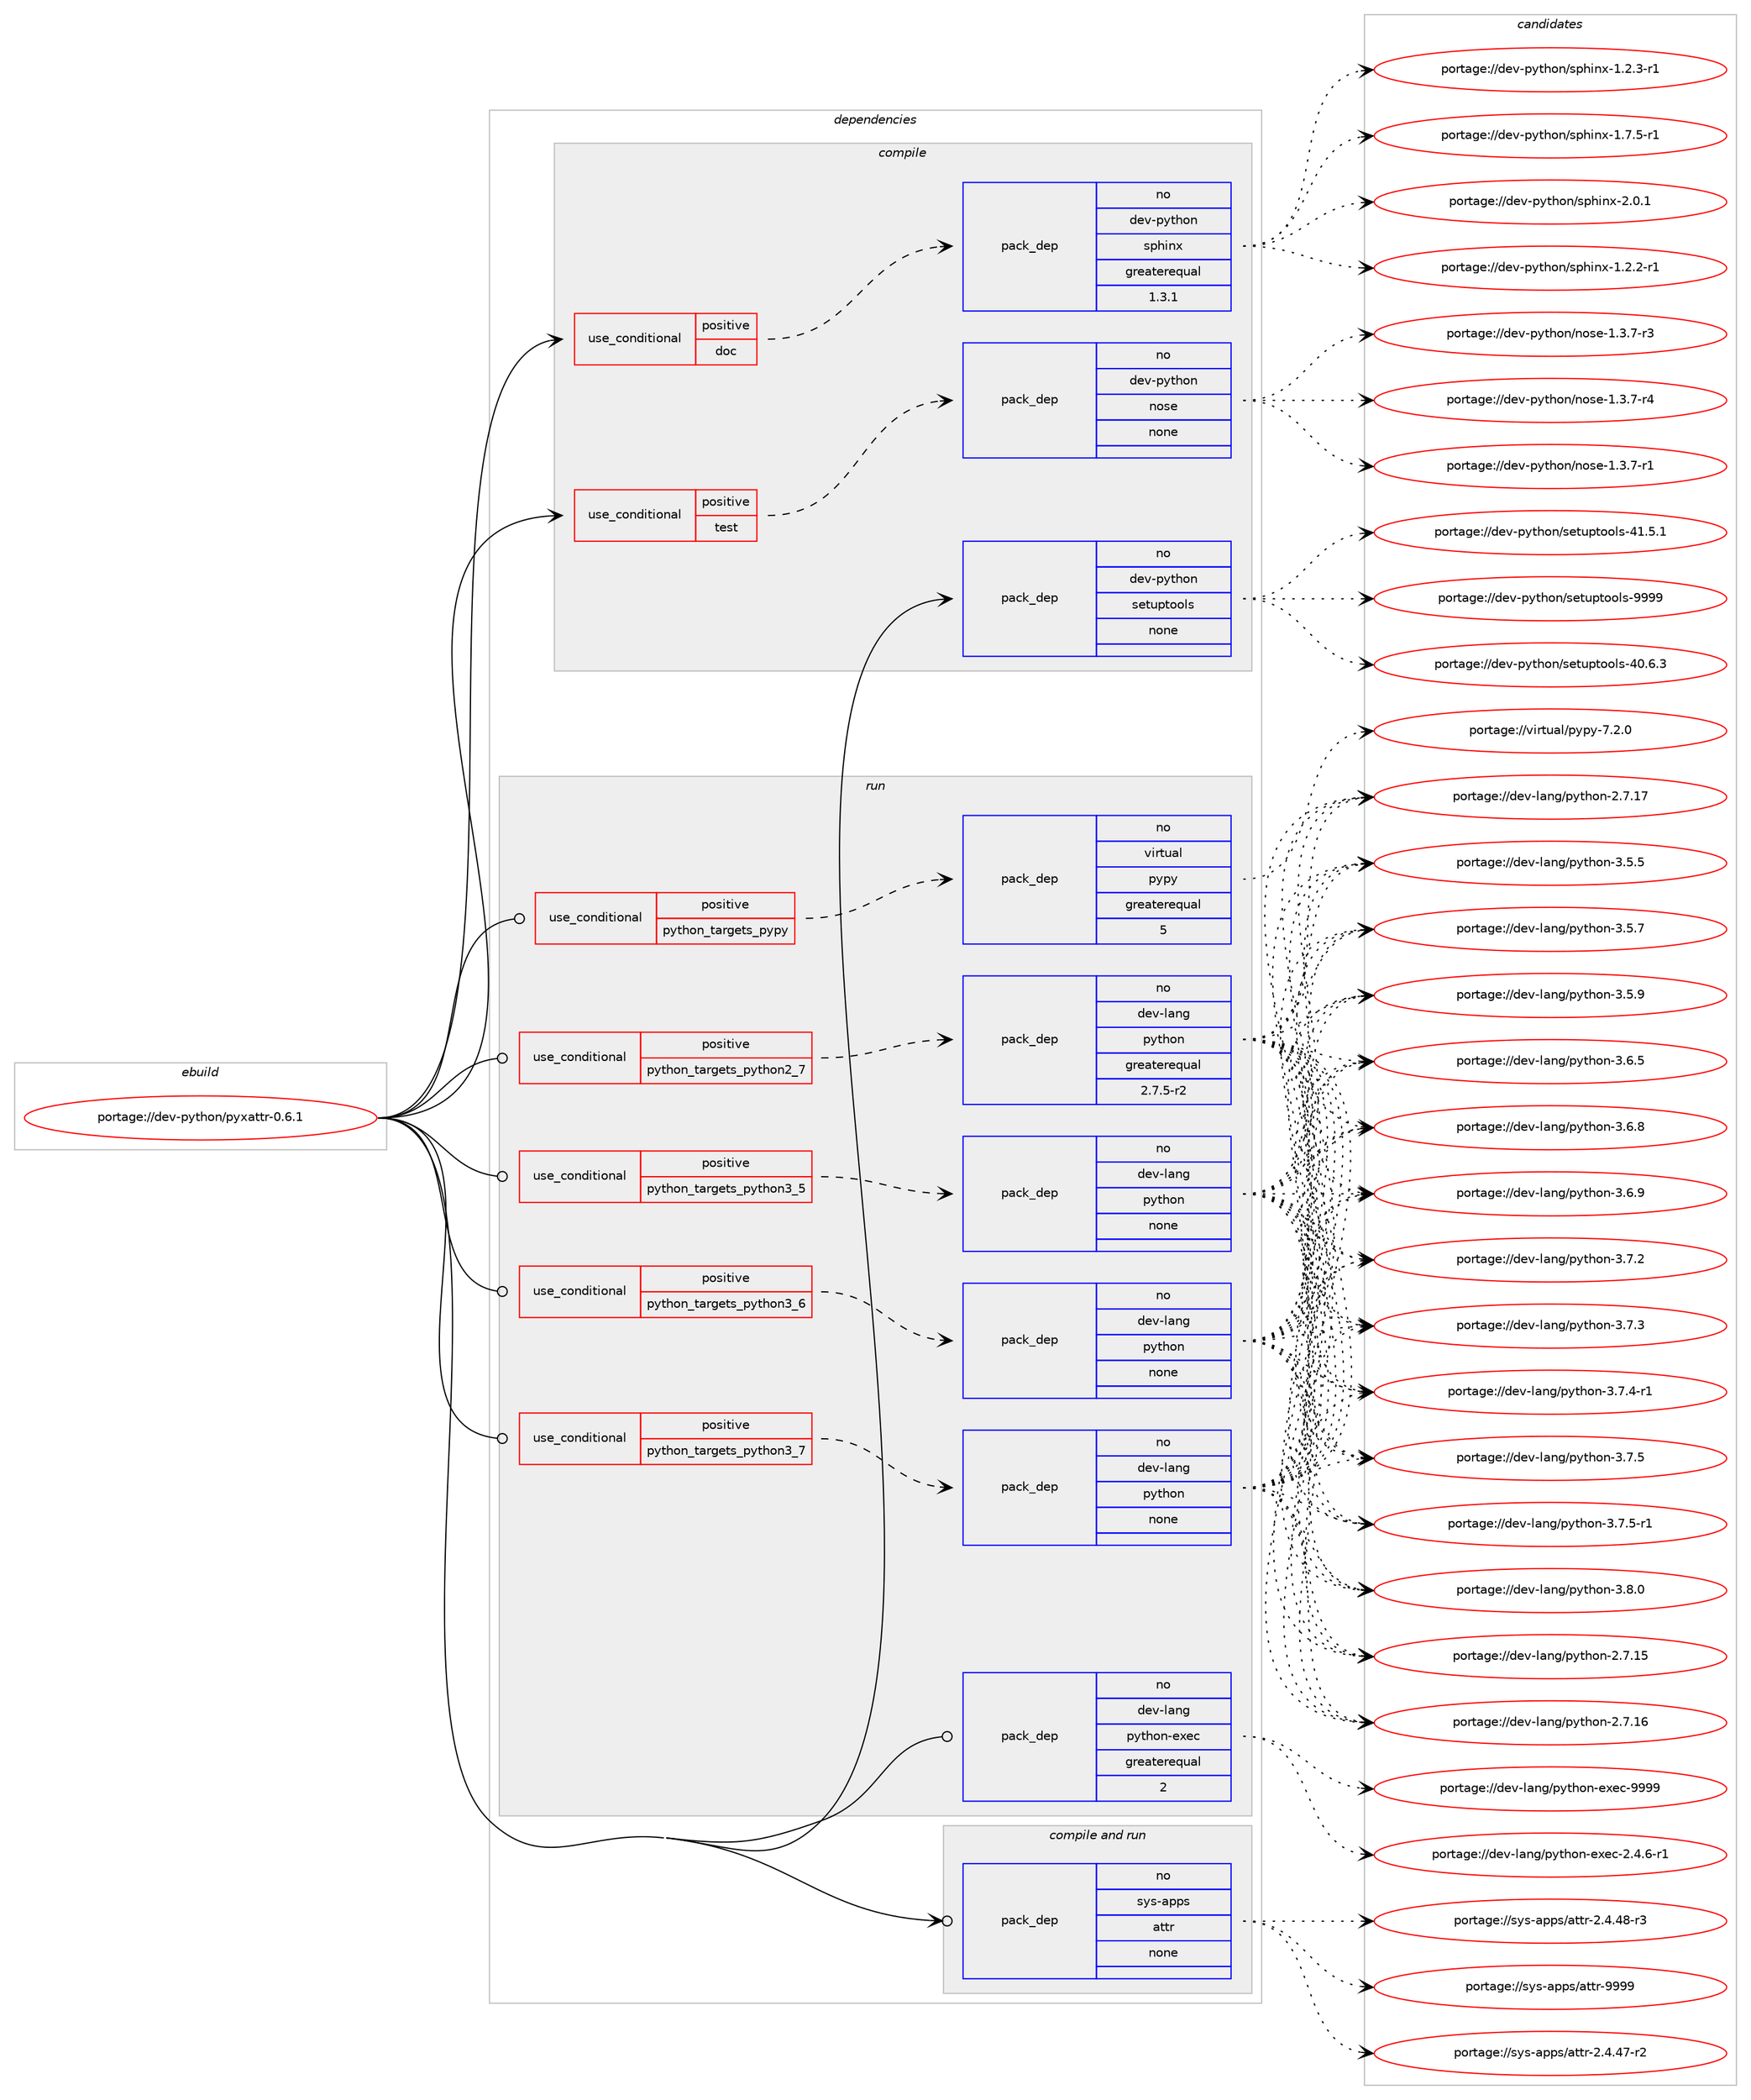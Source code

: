 digraph prolog {

# *************
# Graph options
# *************

newrank=true;
concentrate=true;
compound=true;
graph [rankdir=LR,fontname=Helvetica,fontsize=10,ranksep=1.5];#, ranksep=2.5, nodesep=0.2];
edge  [arrowhead=vee];
node  [fontname=Helvetica,fontsize=10];

# **********
# The ebuild
# **********

subgraph cluster_leftcol {
color=gray;
rank=same;
label=<<i>ebuild</i>>;
id [label="portage://dev-python/pyxattr-0.6.1", color=red, width=4, href="../dev-python/pyxattr-0.6.1.svg"];
}

# ****************
# The dependencies
# ****************

subgraph cluster_midcol {
color=gray;
label=<<i>dependencies</i>>;
subgraph cluster_compile {
fillcolor="#eeeeee";
style=filled;
label=<<i>compile</i>>;
subgraph cond37506 {
dependency168953 [label=<<TABLE BORDER="0" CELLBORDER="1" CELLSPACING="0" CELLPADDING="4"><TR><TD ROWSPAN="3" CELLPADDING="10">use_conditional</TD></TR><TR><TD>positive</TD></TR><TR><TD>doc</TD></TR></TABLE>>, shape=none, color=red];
subgraph pack128047 {
dependency168954 [label=<<TABLE BORDER="0" CELLBORDER="1" CELLSPACING="0" CELLPADDING="4" WIDTH="220"><TR><TD ROWSPAN="6" CELLPADDING="30">pack_dep</TD></TR><TR><TD WIDTH="110">no</TD></TR><TR><TD>dev-python</TD></TR><TR><TD>sphinx</TD></TR><TR><TD>greaterequal</TD></TR><TR><TD>1.3.1</TD></TR></TABLE>>, shape=none, color=blue];
}
dependency168953:e -> dependency168954:w [weight=20,style="dashed",arrowhead="vee"];
}
id:e -> dependency168953:w [weight=20,style="solid",arrowhead="vee"];
subgraph cond37507 {
dependency168955 [label=<<TABLE BORDER="0" CELLBORDER="1" CELLSPACING="0" CELLPADDING="4"><TR><TD ROWSPAN="3" CELLPADDING="10">use_conditional</TD></TR><TR><TD>positive</TD></TR><TR><TD>test</TD></TR></TABLE>>, shape=none, color=red];
subgraph pack128048 {
dependency168956 [label=<<TABLE BORDER="0" CELLBORDER="1" CELLSPACING="0" CELLPADDING="4" WIDTH="220"><TR><TD ROWSPAN="6" CELLPADDING="30">pack_dep</TD></TR><TR><TD WIDTH="110">no</TD></TR><TR><TD>dev-python</TD></TR><TR><TD>nose</TD></TR><TR><TD>none</TD></TR><TR><TD></TD></TR></TABLE>>, shape=none, color=blue];
}
dependency168955:e -> dependency168956:w [weight=20,style="dashed",arrowhead="vee"];
}
id:e -> dependency168955:w [weight=20,style="solid",arrowhead="vee"];
subgraph pack128049 {
dependency168957 [label=<<TABLE BORDER="0" CELLBORDER="1" CELLSPACING="0" CELLPADDING="4" WIDTH="220"><TR><TD ROWSPAN="6" CELLPADDING="30">pack_dep</TD></TR><TR><TD WIDTH="110">no</TD></TR><TR><TD>dev-python</TD></TR><TR><TD>setuptools</TD></TR><TR><TD>none</TD></TR><TR><TD></TD></TR></TABLE>>, shape=none, color=blue];
}
id:e -> dependency168957:w [weight=20,style="solid",arrowhead="vee"];
}
subgraph cluster_compileandrun {
fillcolor="#eeeeee";
style=filled;
label=<<i>compile and run</i>>;
subgraph pack128050 {
dependency168958 [label=<<TABLE BORDER="0" CELLBORDER="1" CELLSPACING="0" CELLPADDING="4" WIDTH="220"><TR><TD ROWSPAN="6" CELLPADDING="30">pack_dep</TD></TR><TR><TD WIDTH="110">no</TD></TR><TR><TD>sys-apps</TD></TR><TR><TD>attr</TD></TR><TR><TD>none</TD></TR><TR><TD></TD></TR></TABLE>>, shape=none, color=blue];
}
id:e -> dependency168958:w [weight=20,style="solid",arrowhead="odotvee"];
}
subgraph cluster_run {
fillcolor="#eeeeee";
style=filled;
label=<<i>run</i>>;
subgraph cond37508 {
dependency168959 [label=<<TABLE BORDER="0" CELLBORDER="1" CELLSPACING="0" CELLPADDING="4"><TR><TD ROWSPAN="3" CELLPADDING="10">use_conditional</TD></TR><TR><TD>positive</TD></TR><TR><TD>python_targets_pypy</TD></TR></TABLE>>, shape=none, color=red];
subgraph pack128051 {
dependency168960 [label=<<TABLE BORDER="0" CELLBORDER="1" CELLSPACING="0" CELLPADDING="4" WIDTH="220"><TR><TD ROWSPAN="6" CELLPADDING="30">pack_dep</TD></TR><TR><TD WIDTH="110">no</TD></TR><TR><TD>virtual</TD></TR><TR><TD>pypy</TD></TR><TR><TD>greaterequal</TD></TR><TR><TD>5</TD></TR></TABLE>>, shape=none, color=blue];
}
dependency168959:e -> dependency168960:w [weight=20,style="dashed",arrowhead="vee"];
}
id:e -> dependency168959:w [weight=20,style="solid",arrowhead="odot"];
subgraph cond37509 {
dependency168961 [label=<<TABLE BORDER="0" CELLBORDER="1" CELLSPACING="0" CELLPADDING="4"><TR><TD ROWSPAN="3" CELLPADDING="10">use_conditional</TD></TR><TR><TD>positive</TD></TR><TR><TD>python_targets_python2_7</TD></TR></TABLE>>, shape=none, color=red];
subgraph pack128052 {
dependency168962 [label=<<TABLE BORDER="0" CELLBORDER="1" CELLSPACING="0" CELLPADDING="4" WIDTH="220"><TR><TD ROWSPAN="6" CELLPADDING="30">pack_dep</TD></TR><TR><TD WIDTH="110">no</TD></TR><TR><TD>dev-lang</TD></TR><TR><TD>python</TD></TR><TR><TD>greaterequal</TD></TR><TR><TD>2.7.5-r2</TD></TR></TABLE>>, shape=none, color=blue];
}
dependency168961:e -> dependency168962:w [weight=20,style="dashed",arrowhead="vee"];
}
id:e -> dependency168961:w [weight=20,style="solid",arrowhead="odot"];
subgraph cond37510 {
dependency168963 [label=<<TABLE BORDER="0" CELLBORDER="1" CELLSPACING="0" CELLPADDING="4"><TR><TD ROWSPAN="3" CELLPADDING="10">use_conditional</TD></TR><TR><TD>positive</TD></TR><TR><TD>python_targets_python3_5</TD></TR></TABLE>>, shape=none, color=red];
subgraph pack128053 {
dependency168964 [label=<<TABLE BORDER="0" CELLBORDER="1" CELLSPACING="0" CELLPADDING="4" WIDTH="220"><TR><TD ROWSPAN="6" CELLPADDING="30">pack_dep</TD></TR><TR><TD WIDTH="110">no</TD></TR><TR><TD>dev-lang</TD></TR><TR><TD>python</TD></TR><TR><TD>none</TD></TR><TR><TD></TD></TR></TABLE>>, shape=none, color=blue];
}
dependency168963:e -> dependency168964:w [weight=20,style="dashed",arrowhead="vee"];
}
id:e -> dependency168963:w [weight=20,style="solid",arrowhead="odot"];
subgraph cond37511 {
dependency168965 [label=<<TABLE BORDER="0" CELLBORDER="1" CELLSPACING="0" CELLPADDING="4"><TR><TD ROWSPAN="3" CELLPADDING="10">use_conditional</TD></TR><TR><TD>positive</TD></TR><TR><TD>python_targets_python3_6</TD></TR></TABLE>>, shape=none, color=red];
subgraph pack128054 {
dependency168966 [label=<<TABLE BORDER="0" CELLBORDER="1" CELLSPACING="0" CELLPADDING="4" WIDTH="220"><TR><TD ROWSPAN="6" CELLPADDING="30">pack_dep</TD></TR><TR><TD WIDTH="110">no</TD></TR><TR><TD>dev-lang</TD></TR><TR><TD>python</TD></TR><TR><TD>none</TD></TR><TR><TD></TD></TR></TABLE>>, shape=none, color=blue];
}
dependency168965:e -> dependency168966:w [weight=20,style="dashed",arrowhead="vee"];
}
id:e -> dependency168965:w [weight=20,style="solid",arrowhead="odot"];
subgraph cond37512 {
dependency168967 [label=<<TABLE BORDER="0" CELLBORDER="1" CELLSPACING="0" CELLPADDING="4"><TR><TD ROWSPAN="3" CELLPADDING="10">use_conditional</TD></TR><TR><TD>positive</TD></TR><TR><TD>python_targets_python3_7</TD></TR></TABLE>>, shape=none, color=red];
subgraph pack128055 {
dependency168968 [label=<<TABLE BORDER="0" CELLBORDER="1" CELLSPACING="0" CELLPADDING="4" WIDTH="220"><TR><TD ROWSPAN="6" CELLPADDING="30">pack_dep</TD></TR><TR><TD WIDTH="110">no</TD></TR><TR><TD>dev-lang</TD></TR><TR><TD>python</TD></TR><TR><TD>none</TD></TR><TR><TD></TD></TR></TABLE>>, shape=none, color=blue];
}
dependency168967:e -> dependency168968:w [weight=20,style="dashed",arrowhead="vee"];
}
id:e -> dependency168967:w [weight=20,style="solid",arrowhead="odot"];
subgraph pack128056 {
dependency168969 [label=<<TABLE BORDER="0" CELLBORDER="1" CELLSPACING="0" CELLPADDING="4" WIDTH="220"><TR><TD ROWSPAN="6" CELLPADDING="30">pack_dep</TD></TR><TR><TD WIDTH="110">no</TD></TR><TR><TD>dev-lang</TD></TR><TR><TD>python-exec</TD></TR><TR><TD>greaterequal</TD></TR><TR><TD>2</TD></TR></TABLE>>, shape=none, color=blue];
}
id:e -> dependency168969:w [weight=20,style="solid",arrowhead="odot"];
}
}

# **************
# The candidates
# **************

subgraph cluster_choices {
rank=same;
color=gray;
label=<<i>candidates</i>>;

subgraph choice128047 {
color=black;
nodesep=1;
choiceportage10010111845112121116104111110471151121041051101204549465046504511449 [label="portage://dev-python/sphinx-1.2.2-r1", color=red, width=4,href="../dev-python/sphinx-1.2.2-r1.svg"];
choiceportage10010111845112121116104111110471151121041051101204549465046514511449 [label="portage://dev-python/sphinx-1.2.3-r1", color=red, width=4,href="../dev-python/sphinx-1.2.3-r1.svg"];
choiceportage10010111845112121116104111110471151121041051101204549465546534511449 [label="portage://dev-python/sphinx-1.7.5-r1", color=red, width=4,href="../dev-python/sphinx-1.7.5-r1.svg"];
choiceportage1001011184511212111610411111047115112104105110120455046484649 [label="portage://dev-python/sphinx-2.0.1", color=red, width=4,href="../dev-python/sphinx-2.0.1.svg"];
dependency168954:e -> choiceportage10010111845112121116104111110471151121041051101204549465046504511449:w [style=dotted,weight="100"];
dependency168954:e -> choiceportage10010111845112121116104111110471151121041051101204549465046514511449:w [style=dotted,weight="100"];
dependency168954:e -> choiceportage10010111845112121116104111110471151121041051101204549465546534511449:w [style=dotted,weight="100"];
dependency168954:e -> choiceportage1001011184511212111610411111047115112104105110120455046484649:w [style=dotted,weight="100"];
}
subgraph choice128048 {
color=black;
nodesep=1;
choiceportage10010111845112121116104111110471101111151014549465146554511449 [label="portage://dev-python/nose-1.3.7-r1", color=red, width=4,href="../dev-python/nose-1.3.7-r1.svg"];
choiceportage10010111845112121116104111110471101111151014549465146554511451 [label="portage://dev-python/nose-1.3.7-r3", color=red, width=4,href="../dev-python/nose-1.3.7-r3.svg"];
choiceportage10010111845112121116104111110471101111151014549465146554511452 [label="portage://dev-python/nose-1.3.7-r4", color=red, width=4,href="../dev-python/nose-1.3.7-r4.svg"];
dependency168956:e -> choiceportage10010111845112121116104111110471101111151014549465146554511449:w [style=dotted,weight="100"];
dependency168956:e -> choiceportage10010111845112121116104111110471101111151014549465146554511451:w [style=dotted,weight="100"];
dependency168956:e -> choiceportage10010111845112121116104111110471101111151014549465146554511452:w [style=dotted,weight="100"];
}
subgraph choice128049 {
color=black;
nodesep=1;
choiceportage100101118451121211161041111104711510111611711211611111110811545524846544651 [label="portage://dev-python/setuptools-40.6.3", color=red, width=4,href="../dev-python/setuptools-40.6.3.svg"];
choiceportage100101118451121211161041111104711510111611711211611111110811545524946534649 [label="portage://dev-python/setuptools-41.5.1", color=red, width=4,href="../dev-python/setuptools-41.5.1.svg"];
choiceportage10010111845112121116104111110471151011161171121161111111081154557575757 [label="portage://dev-python/setuptools-9999", color=red, width=4,href="../dev-python/setuptools-9999.svg"];
dependency168957:e -> choiceportage100101118451121211161041111104711510111611711211611111110811545524846544651:w [style=dotted,weight="100"];
dependency168957:e -> choiceportage100101118451121211161041111104711510111611711211611111110811545524946534649:w [style=dotted,weight="100"];
dependency168957:e -> choiceportage10010111845112121116104111110471151011161171121161111111081154557575757:w [style=dotted,weight="100"];
}
subgraph choice128050 {
color=black;
nodesep=1;
choiceportage11512111545971121121154797116116114455046524652554511450 [label="portage://sys-apps/attr-2.4.47-r2", color=red, width=4,href="../sys-apps/attr-2.4.47-r2.svg"];
choiceportage11512111545971121121154797116116114455046524652564511451 [label="portage://sys-apps/attr-2.4.48-r3", color=red, width=4,href="../sys-apps/attr-2.4.48-r3.svg"];
choiceportage115121115459711211211547971161161144557575757 [label="portage://sys-apps/attr-9999", color=red, width=4,href="../sys-apps/attr-9999.svg"];
dependency168958:e -> choiceportage11512111545971121121154797116116114455046524652554511450:w [style=dotted,weight="100"];
dependency168958:e -> choiceportage11512111545971121121154797116116114455046524652564511451:w [style=dotted,weight="100"];
dependency168958:e -> choiceportage115121115459711211211547971161161144557575757:w [style=dotted,weight="100"];
}
subgraph choice128051 {
color=black;
nodesep=1;
choiceportage1181051141161179710847112121112121455546504648 [label="portage://virtual/pypy-7.2.0", color=red, width=4,href="../virtual/pypy-7.2.0.svg"];
dependency168960:e -> choiceportage1181051141161179710847112121112121455546504648:w [style=dotted,weight="100"];
}
subgraph choice128052 {
color=black;
nodesep=1;
choiceportage10010111845108971101034711212111610411111045504655464953 [label="portage://dev-lang/python-2.7.15", color=red, width=4,href="../dev-lang/python-2.7.15.svg"];
choiceportage10010111845108971101034711212111610411111045504655464954 [label="portage://dev-lang/python-2.7.16", color=red, width=4,href="../dev-lang/python-2.7.16.svg"];
choiceportage10010111845108971101034711212111610411111045504655464955 [label="portage://dev-lang/python-2.7.17", color=red, width=4,href="../dev-lang/python-2.7.17.svg"];
choiceportage100101118451089711010347112121116104111110455146534653 [label="portage://dev-lang/python-3.5.5", color=red, width=4,href="../dev-lang/python-3.5.5.svg"];
choiceportage100101118451089711010347112121116104111110455146534655 [label="portage://dev-lang/python-3.5.7", color=red, width=4,href="../dev-lang/python-3.5.7.svg"];
choiceportage100101118451089711010347112121116104111110455146534657 [label="portage://dev-lang/python-3.5.9", color=red, width=4,href="../dev-lang/python-3.5.9.svg"];
choiceportage100101118451089711010347112121116104111110455146544653 [label="portage://dev-lang/python-3.6.5", color=red, width=4,href="../dev-lang/python-3.6.5.svg"];
choiceportage100101118451089711010347112121116104111110455146544656 [label="portage://dev-lang/python-3.6.8", color=red, width=4,href="../dev-lang/python-3.6.8.svg"];
choiceportage100101118451089711010347112121116104111110455146544657 [label="portage://dev-lang/python-3.6.9", color=red, width=4,href="../dev-lang/python-3.6.9.svg"];
choiceportage100101118451089711010347112121116104111110455146554650 [label="portage://dev-lang/python-3.7.2", color=red, width=4,href="../dev-lang/python-3.7.2.svg"];
choiceportage100101118451089711010347112121116104111110455146554651 [label="portage://dev-lang/python-3.7.3", color=red, width=4,href="../dev-lang/python-3.7.3.svg"];
choiceportage1001011184510897110103471121211161041111104551465546524511449 [label="portage://dev-lang/python-3.7.4-r1", color=red, width=4,href="../dev-lang/python-3.7.4-r1.svg"];
choiceportage100101118451089711010347112121116104111110455146554653 [label="portage://dev-lang/python-3.7.5", color=red, width=4,href="../dev-lang/python-3.7.5.svg"];
choiceportage1001011184510897110103471121211161041111104551465546534511449 [label="portage://dev-lang/python-3.7.5-r1", color=red, width=4,href="../dev-lang/python-3.7.5-r1.svg"];
choiceportage100101118451089711010347112121116104111110455146564648 [label="portage://dev-lang/python-3.8.0", color=red, width=4,href="../dev-lang/python-3.8.0.svg"];
dependency168962:e -> choiceportage10010111845108971101034711212111610411111045504655464953:w [style=dotted,weight="100"];
dependency168962:e -> choiceportage10010111845108971101034711212111610411111045504655464954:w [style=dotted,weight="100"];
dependency168962:e -> choiceportage10010111845108971101034711212111610411111045504655464955:w [style=dotted,weight="100"];
dependency168962:e -> choiceportage100101118451089711010347112121116104111110455146534653:w [style=dotted,weight="100"];
dependency168962:e -> choiceportage100101118451089711010347112121116104111110455146534655:w [style=dotted,weight="100"];
dependency168962:e -> choiceportage100101118451089711010347112121116104111110455146534657:w [style=dotted,weight="100"];
dependency168962:e -> choiceportage100101118451089711010347112121116104111110455146544653:w [style=dotted,weight="100"];
dependency168962:e -> choiceportage100101118451089711010347112121116104111110455146544656:w [style=dotted,weight="100"];
dependency168962:e -> choiceportage100101118451089711010347112121116104111110455146544657:w [style=dotted,weight="100"];
dependency168962:e -> choiceportage100101118451089711010347112121116104111110455146554650:w [style=dotted,weight="100"];
dependency168962:e -> choiceportage100101118451089711010347112121116104111110455146554651:w [style=dotted,weight="100"];
dependency168962:e -> choiceportage1001011184510897110103471121211161041111104551465546524511449:w [style=dotted,weight="100"];
dependency168962:e -> choiceportage100101118451089711010347112121116104111110455146554653:w [style=dotted,weight="100"];
dependency168962:e -> choiceportage1001011184510897110103471121211161041111104551465546534511449:w [style=dotted,weight="100"];
dependency168962:e -> choiceportage100101118451089711010347112121116104111110455146564648:w [style=dotted,weight="100"];
}
subgraph choice128053 {
color=black;
nodesep=1;
choiceportage10010111845108971101034711212111610411111045504655464953 [label="portage://dev-lang/python-2.7.15", color=red, width=4,href="../dev-lang/python-2.7.15.svg"];
choiceportage10010111845108971101034711212111610411111045504655464954 [label="portage://dev-lang/python-2.7.16", color=red, width=4,href="../dev-lang/python-2.7.16.svg"];
choiceportage10010111845108971101034711212111610411111045504655464955 [label="portage://dev-lang/python-2.7.17", color=red, width=4,href="../dev-lang/python-2.7.17.svg"];
choiceportage100101118451089711010347112121116104111110455146534653 [label="portage://dev-lang/python-3.5.5", color=red, width=4,href="../dev-lang/python-3.5.5.svg"];
choiceportage100101118451089711010347112121116104111110455146534655 [label="portage://dev-lang/python-3.5.7", color=red, width=4,href="../dev-lang/python-3.5.7.svg"];
choiceportage100101118451089711010347112121116104111110455146534657 [label="portage://dev-lang/python-3.5.9", color=red, width=4,href="../dev-lang/python-3.5.9.svg"];
choiceportage100101118451089711010347112121116104111110455146544653 [label="portage://dev-lang/python-3.6.5", color=red, width=4,href="../dev-lang/python-3.6.5.svg"];
choiceportage100101118451089711010347112121116104111110455146544656 [label="portage://dev-lang/python-3.6.8", color=red, width=4,href="../dev-lang/python-3.6.8.svg"];
choiceportage100101118451089711010347112121116104111110455146544657 [label="portage://dev-lang/python-3.6.9", color=red, width=4,href="../dev-lang/python-3.6.9.svg"];
choiceportage100101118451089711010347112121116104111110455146554650 [label="portage://dev-lang/python-3.7.2", color=red, width=4,href="../dev-lang/python-3.7.2.svg"];
choiceportage100101118451089711010347112121116104111110455146554651 [label="portage://dev-lang/python-3.7.3", color=red, width=4,href="../dev-lang/python-3.7.3.svg"];
choiceportage1001011184510897110103471121211161041111104551465546524511449 [label="portage://dev-lang/python-3.7.4-r1", color=red, width=4,href="../dev-lang/python-3.7.4-r1.svg"];
choiceportage100101118451089711010347112121116104111110455146554653 [label="portage://dev-lang/python-3.7.5", color=red, width=4,href="../dev-lang/python-3.7.5.svg"];
choiceportage1001011184510897110103471121211161041111104551465546534511449 [label="portage://dev-lang/python-3.7.5-r1", color=red, width=4,href="../dev-lang/python-3.7.5-r1.svg"];
choiceportage100101118451089711010347112121116104111110455146564648 [label="portage://dev-lang/python-3.8.0", color=red, width=4,href="../dev-lang/python-3.8.0.svg"];
dependency168964:e -> choiceportage10010111845108971101034711212111610411111045504655464953:w [style=dotted,weight="100"];
dependency168964:e -> choiceportage10010111845108971101034711212111610411111045504655464954:w [style=dotted,weight="100"];
dependency168964:e -> choiceportage10010111845108971101034711212111610411111045504655464955:w [style=dotted,weight="100"];
dependency168964:e -> choiceportage100101118451089711010347112121116104111110455146534653:w [style=dotted,weight="100"];
dependency168964:e -> choiceportage100101118451089711010347112121116104111110455146534655:w [style=dotted,weight="100"];
dependency168964:e -> choiceportage100101118451089711010347112121116104111110455146534657:w [style=dotted,weight="100"];
dependency168964:e -> choiceportage100101118451089711010347112121116104111110455146544653:w [style=dotted,weight="100"];
dependency168964:e -> choiceportage100101118451089711010347112121116104111110455146544656:w [style=dotted,weight="100"];
dependency168964:e -> choiceportage100101118451089711010347112121116104111110455146544657:w [style=dotted,weight="100"];
dependency168964:e -> choiceportage100101118451089711010347112121116104111110455146554650:w [style=dotted,weight="100"];
dependency168964:e -> choiceportage100101118451089711010347112121116104111110455146554651:w [style=dotted,weight="100"];
dependency168964:e -> choiceportage1001011184510897110103471121211161041111104551465546524511449:w [style=dotted,weight="100"];
dependency168964:e -> choiceportage100101118451089711010347112121116104111110455146554653:w [style=dotted,weight="100"];
dependency168964:e -> choiceportage1001011184510897110103471121211161041111104551465546534511449:w [style=dotted,weight="100"];
dependency168964:e -> choiceportage100101118451089711010347112121116104111110455146564648:w [style=dotted,weight="100"];
}
subgraph choice128054 {
color=black;
nodesep=1;
choiceportage10010111845108971101034711212111610411111045504655464953 [label="portage://dev-lang/python-2.7.15", color=red, width=4,href="../dev-lang/python-2.7.15.svg"];
choiceportage10010111845108971101034711212111610411111045504655464954 [label="portage://dev-lang/python-2.7.16", color=red, width=4,href="../dev-lang/python-2.7.16.svg"];
choiceportage10010111845108971101034711212111610411111045504655464955 [label="portage://dev-lang/python-2.7.17", color=red, width=4,href="../dev-lang/python-2.7.17.svg"];
choiceportage100101118451089711010347112121116104111110455146534653 [label="portage://dev-lang/python-3.5.5", color=red, width=4,href="../dev-lang/python-3.5.5.svg"];
choiceportage100101118451089711010347112121116104111110455146534655 [label="portage://dev-lang/python-3.5.7", color=red, width=4,href="../dev-lang/python-3.5.7.svg"];
choiceportage100101118451089711010347112121116104111110455146534657 [label="portage://dev-lang/python-3.5.9", color=red, width=4,href="../dev-lang/python-3.5.9.svg"];
choiceportage100101118451089711010347112121116104111110455146544653 [label="portage://dev-lang/python-3.6.5", color=red, width=4,href="../dev-lang/python-3.6.5.svg"];
choiceportage100101118451089711010347112121116104111110455146544656 [label="portage://dev-lang/python-3.6.8", color=red, width=4,href="../dev-lang/python-3.6.8.svg"];
choiceportage100101118451089711010347112121116104111110455146544657 [label="portage://dev-lang/python-3.6.9", color=red, width=4,href="../dev-lang/python-3.6.9.svg"];
choiceportage100101118451089711010347112121116104111110455146554650 [label="portage://dev-lang/python-3.7.2", color=red, width=4,href="../dev-lang/python-3.7.2.svg"];
choiceportage100101118451089711010347112121116104111110455146554651 [label="portage://dev-lang/python-3.7.3", color=red, width=4,href="../dev-lang/python-3.7.3.svg"];
choiceportage1001011184510897110103471121211161041111104551465546524511449 [label="portage://dev-lang/python-3.7.4-r1", color=red, width=4,href="../dev-lang/python-3.7.4-r1.svg"];
choiceportage100101118451089711010347112121116104111110455146554653 [label="portage://dev-lang/python-3.7.5", color=red, width=4,href="../dev-lang/python-3.7.5.svg"];
choiceportage1001011184510897110103471121211161041111104551465546534511449 [label="portage://dev-lang/python-3.7.5-r1", color=red, width=4,href="../dev-lang/python-3.7.5-r1.svg"];
choiceportage100101118451089711010347112121116104111110455146564648 [label="portage://dev-lang/python-3.8.0", color=red, width=4,href="../dev-lang/python-3.8.0.svg"];
dependency168966:e -> choiceportage10010111845108971101034711212111610411111045504655464953:w [style=dotted,weight="100"];
dependency168966:e -> choiceportage10010111845108971101034711212111610411111045504655464954:w [style=dotted,weight="100"];
dependency168966:e -> choiceportage10010111845108971101034711212111610411111045504655464955:w [style=dotted,weight="100"];
dependency168966:e -> choiceportage100101118451089711010347112121116104111110455146534653:w [style=dotted,weight="100"];
dependency168966:e -> choiceportage100101118451089711010347112121116104111110455146534655:w [style=dotted,weight="100"];
dependency168966:e -> choiceportage100101118451089711010347112121116104111110455146534657:w [style=dotted,weight="100"];
dependency168966:e -> choiceportage100101118451089711010347112121116104111110455146544653:w [style=dotted,weight="100"];
dependency168966:e -> choiceportage100101118451089711010347112121116104111110455146544656:w [style=dotted,weight="100"];
dependency168966:e -> choiceportage100101118451089711010347112121116104111110455146544657:w [style=dotted,weight="100"];
dependency168966:e -> choiceportage100101118451089711010347112121116104111110455146554650:w [style=dotted,weight="100"];
dependency168966:e -> choiceportage100101118451089711010347112121116104111110455146554651:w [style=dotted,weight="100"];
dependency168966:e -> choiceportage1001011184510897110103471121211161041111104551465546524511449:w [style=dotted,weight="100"];
dependency168966:e -> choiceportage100101118451089711010347112121116104111110455146554653:w [style=dotted,weight="100"];
dependency168966:e -> choiceportage1001011184510897110103471121211161041111104551465546534511449:w [style=dotted,weight="100"];
dependency168966:e -> choiceportage100101118451089711010347112121116104111110455146564648:w [style=dotted,weight="100"];
}
subgraph choice128055 {
color=black;
nodesep=1;
choiceportage10010111845108971101034711212111610411111045504655464953 [label="portage://dev-lang/python-2.7.15", color=red, width=4,href="../dev-lang/python-2.7.15.svg"];
choiceportage10010111845108971101034711212111610411111045504655464954 [label="portage://dev-lang/python-2.7.16", color=red, width=4,href="../dev-lang/python-2.7.16.svg"];
choiceportage10010111845108971101034711212111610411111045504655464955 [label="portage://dev-lang/python-2.7.17", color=red, width=4,href="../dev-lang/python-2.7.17.svg"];
choiceportage100101118451089711010347112121116104111110455146534653 [label="portage://dev-lang/python-3.5.5", color=red, width=4,href="../dev-lang/python-3.5.5.svg"];
choiceportage100101118451089711010347112121116104111110455146534655 [label="portage://dev-lang/python-3.5.7", color=red, width=4,href="../dev-lang/python-3.5.7.svg"];
choiceportage100101118451089711010347112121116104111110455146534657 [label="portage://dev-lang/python-3.5.9", color=red, width=4,href="../dev-lang/python-3.5.9.svg"];
choiceportage100101118451089711010347112121116104111110455146544653 [label="portage://dev-lang/python-3.6.5", color=red, width=4,href="../dev-lang/python-3.6.5.svg"];
choiceportage100101118451089711010347112121116104111110455146544656 [label="portage://dev-lang/python-3.6.8", color=red, width=4,href="../dev-lang/python-3.6.8.svg"];
choiceportage100101118451089711010347112121116104111110455146544657 [label="portage://dev-lang/python-3.6.9", color=red, width=4,href="../dev-lang/python-3.6.9.svg"];
choiceportage100101118451089711010347112121116104111110455146554650 [label="portage://dev-lang/python-3.7.2", color=red, width=4,href="../dev-lang/python-3.7.2.svg"];
choiceportage100101118451089711010347112121116104111110455146554651 [label="portage://dev-lang/python-3.7.3", color=red, width=4,href="../dev-lang/python-3.7.3.svg"];
choiceportage1001011184510897110103471121211161041111104551465546524511449 [label="portage://dev-lang/python-3.7.4-r1", color=red, width=4,href="../dev-lang/python-3.7.4-r1.svg"];
choiceportage100101118451089711010347112121116104111110455146554653 [label="portage://dev-lang/python-3.7.5", color=red, width=4,href="../dev-lang/python-3.7.5.svg"];
choiceportage1001011184510897110103471121211161041111104551465546534511449 [label="portage://dev-lang/python-3.7.5-r1", color=red, width=4,href="../dev-lang/python-3.7.5-r1.svg"];
choiceportage100101118451089711010347112121116104111110455146564648 [label="portage://dev-lang/python-3.8.0", color=red, width=4,href="../dev-lang/python-3.8.0.svg"];
dependency168968:e -> choiceportage10010111845108971101034711212111610411111045504655464953:w [style=dotted,weight="100"];
dependency168968:e -> choiceportage10010111845108971101034711212111610411111045504655464954:w [style=dotted,weight="100"];
dependency168968:e -> choiceportage10010111845108971101034711212111610411111045504655464955:w [style=dotted,weight="100"];
dependency168968:e -> choiceportage100101118451089711010347112121116104111110455146534653:w [style=dotted,weight="100"];
dependency168968:e -> choiceportage100101118451089711010347112121116104111110455146534655:w [style=dotted,weight="100"];
dependency168968:e -> choiceportage100101118451089711010347112121116104111110455146534657:w [style=dotted,weight="100"];
dependency168968:e -> choiceportage100101118451089711010347112121116104111110455146544653:w [style=dotted,weight="100"];
dependency168968:e -> choiceportage100101118451089711010347112121116104111110455146544656:w [style=dotted,weight="100"];
dependency168968:e -> choiceportage100101118451089711010347112121116104111110455146544657:w [style=dotted,weight="100"];
dependency168968:e -> choiceportage100101118451089711010347112121116104111110455146554650:w [style=dotted,weight="100"];
dependency168968:e -> choiceportage100101118451089711010347112121116104111110455146554651:w [style=dotted,weight="100"];
dependency168968:e -> choiceportage1001011184510897110103471121211161041111104551465546524511449:w [style=dotted,weight="100"];
dependency168968:e -> choiceportage100101118451089711010347112121116104111110455146554653:w [style=dotted,weight="100"];
dependency168968:e -> choiceportage1001011184510897110103471121211161041111104551465546534511449:w [style=dotted,weight="100"];
dependency168968:e -> choiceportage100101118451089711010347112121116104111110455146564648:w [style=dotted,weight="100"];
}
subgraph choice128056 {
color=black;
nodesep=1;
choiceportage10010111845108971101034711212111610411111045101120101994550465246544511449 [label="portage://dev-lang/python-exec-2.4.6-r1", color=red, width=4,href="../dev-lang/python-exec-2.4.6-r1.svg"];
choiceportage10010111845108971101034711212111610411111045101120101994557575757 [label="portage://dev-lang/python-exec-9999", color=red, width=4,href="../dev-lang/python-exec-9999.svg"];
dependency168969:e -> choiceportage10010111845108971101034711212111610411111045101120101994550465246544511449:w [style=dotted,weight="100"];
dependency168969:e -> choiceportage10010111845108971101034711212111610411111045101120101994557575757:w [style=dotted,weight="100"];
}
}

}
